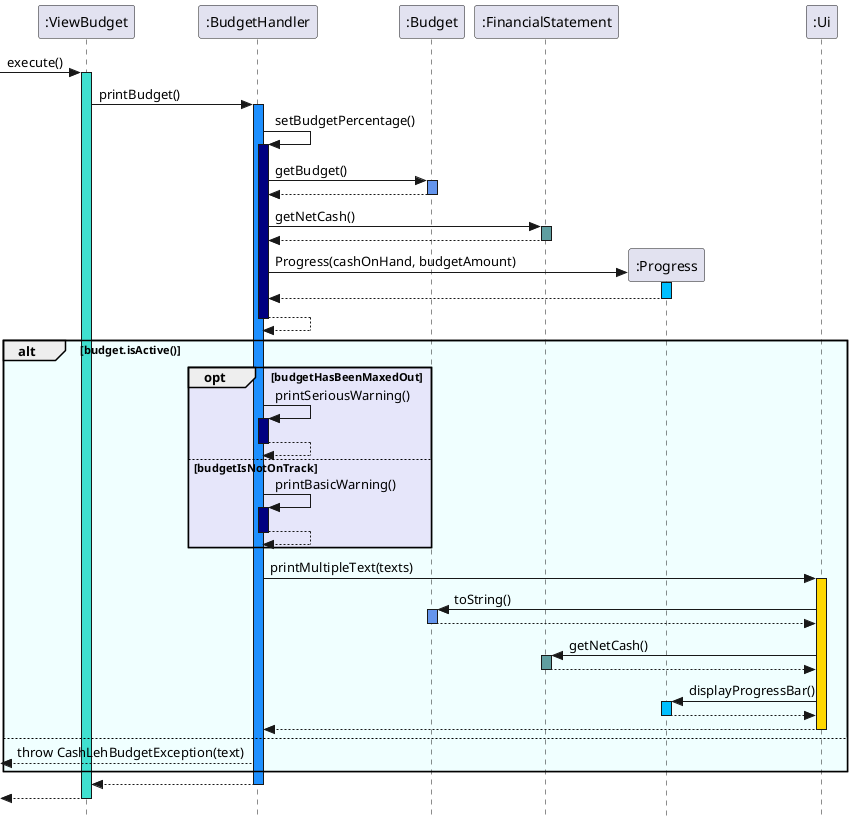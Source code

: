 @startuml

skinparam Style strictuml

-> ":ViewBudget": execute()
activate ":ViewBudget" #40e0d0
":ViewBudget" -> ":BudgetHandler": printBudget()
activate ":BudgetHandler" #1e90ff

":BudgetHandler" -> ":BudgetHandler": setBudgetPercentage()
activate ":BudgetHandler" #000080
":BudgetHandler" -> ":Budget": getBudget()
activate ":Budget" #6495ed
":Budget" --> ":BudgetHandler"
deactivate ":Budget"

":BudgetHandler" -> ":FinancialStatement": getNetCash()
activate ":FinancialStatement" #5f9ea0
":FinancialStatement" --> ":BudgetHandler"
deactivate ":FinancialStatement"

create ":Progress"
":BudgetHandler" -> ":Progress": Progress(cashOnHand, budgetAmount)
activate ":Progress" #00bfff
":Progress" --> ":BudgetHandler"
deactivate ":Progress"
":BudgetHandler" --> ":BudgetHandler"
deactivate ":BudgetHandler"

alt #f0ffff budget.isActive()

    opt #e6e6fa budgetHasBeenMaxedOut
        ":BudgetHandler" -> ":BudgetHandler": printSeriousWarning()
        activate ":BudgetHandler" #000080
        ":BudgetHandler" --> ":BudgetHandler"
        deactivate ":BudgetHandler"

    else budgetIsNotOnTrack
        ":BudgetHandler" -> ":BudgetHandler": printBasicWarning()
        activate ":BudgetHandler" #000080
        ":BudgetHandler" --> ":BudgetHandler"
        deactivate ":BudgetHandler"
    end

    ":BudgetHandler" -> ":Ui": printMultipleText(texts)
    activate ":Ui" #ffd700

    ":Ui" -> ":Budget": toString()
    activate ":Budget" #6495ed
    ":Budget" --> ":Ui"
    deactivate ":Budget"

    ":Ui" -> ":FinancialStatement": getNetCash()
    activate ":FinancialStatement" #5f9ea0
    ":FinancialStatement" --> ":Ui"
    deactivate ":FinancialStatement"

    ":Ui" -> ":Progress": displayProgressBar()
    activate ":Progress" #00bfff
    ":Progress" --> ":Ui"
    deactivate ":Progress"
    ":Ui" --> ":BudgetHandler"
    deactivate ":Ui"

else
    <--":BudgetHandler": throw CashLehBudgetException(text)

end

":BudgetHandler" --> ":ViewBudget"
deactivate ":BudgetHandler"
<-- ":ViewBudget"
deactivate ":ViewBudget"

@enduml